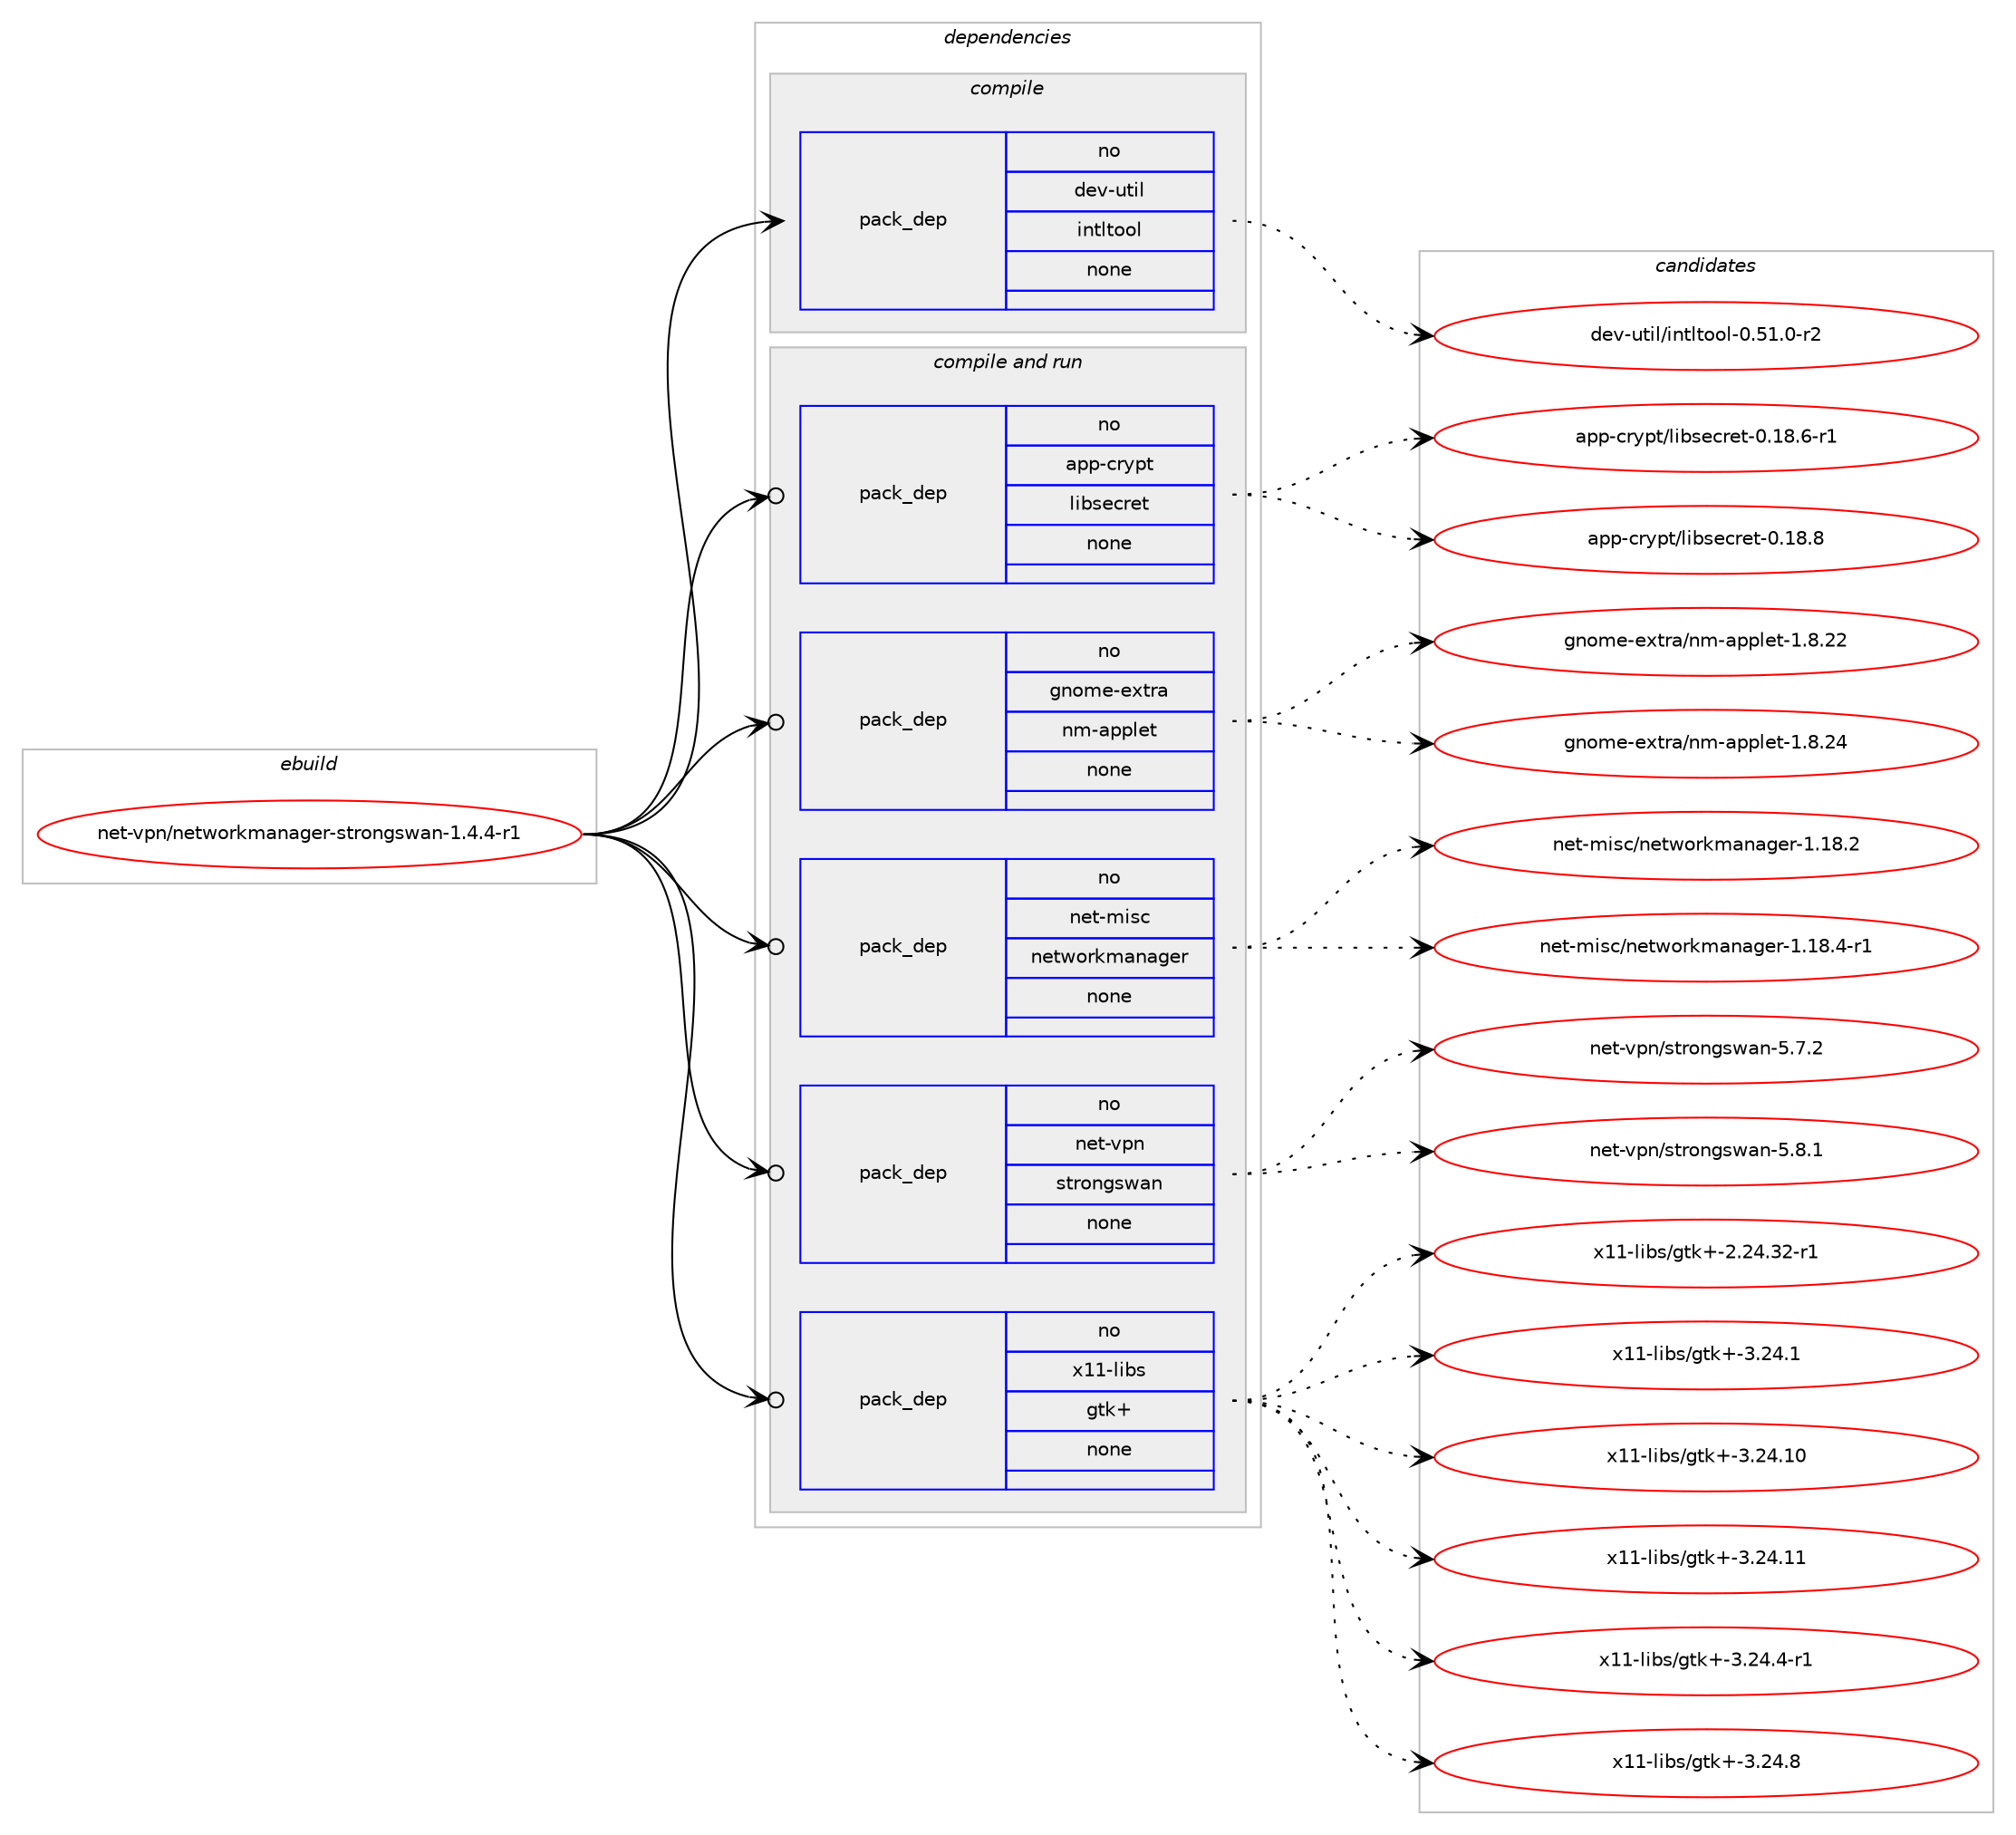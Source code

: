digraph prolog {

# *************
# Graph options
# *************

newrank=true;
concentrate=true;
compound=true;
graph [rankdir=LR,fontname=Helvetica,fontsize=10,ranksep=1.5];#, ranksep=2.5, nodesep=0.2];
edge  [arrowhead=vee];
node  [fontname=Helvetica,fontsize=10];

# **********
# The ebuild
# **********

subgraph cluster_leftcol {
color=gray;
rank=same;
label=<<i>ebuild</i>>;
id [label="net-vpn/networkmanager-strongswan-1.4.4-r1", color=red, width=4, href="../net-vpn/networkmanager-strongswan-1.4.4-r1.svg"];
}

# ****************
# The dependencies
# ****************

subgraph cluster_midcol {
color=gray;
label=<<i>dependencies</i>>;
subgraph cluster_compile {
fillcolor="#eeeeee";
style=filled;
label=<<i>compile</i>>;
subgraph pack622660 {
dependency843103 [label=<<TABLE BORDER="0" CELLBORDER="1" CELLSPACING="0" CELLPADDING="4" WIDTH="220"><TR><TD ROWSPAN="6" CELLPADDING="30">pack_dep</TD></TR><TR><TD WIDTH="110">no</TD></TR><TR><TD>dev-util</TD></TR><TR><TD>intltool</TD></TR><TR><TD>none</TD></TR><TR><TD></TD></TR></TABLE>>, shape=none, color=blue];
}
id:e -> dependency843103:w [weight=20,style="solid",arrowhead="vee"];
}
subgraph cluster_compileandrun {
fillcolor="#eeeeee";
style=filled;
label=<<i>compile and run</i>>;
subgraph pack622661 {
dependency843104 [label=<<TABLE BORDER="0" CELLBORDER="1" CELLSPACING="0" CELLPADDING="4" WIDTH="220"><TR><TD ROWSPAN="6" CELLPADDING="30">pack_dep</TD></TR><TR><TD WIDTH="110">no</TD></TR><TR><TD>app-crypt</TD></TR><TR><TD>libsecret</TD></TR><TR><TD>none</TD></TR><TR><TD></TD></TR></TABLE>>, shape=none, color=blue];
}
id:e -> dependency843104:w [weight=20,style="solid",arrowhead="odotvee"];
subgraph pack622662 {
dependency843105 [label=<<TABLE BORDER="0" CELLBORDER="1" CELLSPACING="0" CELLPADDING="4" WIDTH="220"><TR><TD ROWSPAN="6" CELLPADDING="30">pack_dep</TD></TR><TR><TD WIDTH="110">no</TD></TR><TR><TD>gnome-extra</TD></TR><TR><TD>nm-applet</TD></TR><TR><TD>none</TD></TR><TR><TD></TD></TR></TABLE>>, shape=none, color=blue];
}
id:e -> dependency843105:w [weight=20,style="solid",arrowhead="odotvee"];
subgraph pack622663 {
dependency843106 [label=<<TABLE BORDER="0" CELLBORDER="1" CELLSPACING="0" CELLPADDING="4" WIDTH="220"><TR><TD ROWSPAN="6" CELLPADDING="30">pack_dep</TD></TR><TR><TD WIDTH="110">no</TD></TR><TR><TD>net-misc</TD></TR><TR><TD>networkmanager</TD></TR><TR><TD>none</TD></TR><TR><TD></TD></TR></TABLE>>, shape=none, color=blue];
}
id:e -> dependency843106:w [weight=20,style="solid",arrowhead="odotvee"];
subgraph pack622664 {
dependency843107 [label=<<TABLE BORDER="0" CELLBORDER="1" CELLSPACING="0" CELLPADDING="4" WIDTH="220"><TR><TD ROWSPAN="6" CELLPADDING="30">pack_dep</TD></TR><TR><TD WIDTH="110">no</TD></TR><TR><TD>net-vpn</TD></TR><TR><TD>strongswan</TD></TR><TR><TD>none</TD></TR><TR><TD></TD></TR></TABLE>>, shape=none, color=blue];
}
id:e -> dependency843107:w [weight=20,style="solid",arrowhead="odotvee"];
subgraph pack622665 {
dependency843108 [label=<<TABLE BORDER="0" CELLBORDER="1" CELLSPACING="0" CELLPADDING="4" WIDTH="220"><TR><TD ROWSPAN="6" CELLPADDING="30">pack_dep</TD></TR><TR><TD WIDTH="110">no</TD></TR><TR><TD>x11-libs</TD></TR><TR><TD>gtk+</TD></TR><TR><TD>none</TD></TR><TR><TD></TD></TR></TABLE>>, shape=none, color=blue];
}
id:e -> dependency843108:w [weight=20,style="solid",arrowhead="odotvee"];
}
subgraph cluster_run {
fillcolor="#eeeeee";
style=filled;
label=<<i>run</i>>;
}
}

# **************
# The candidates
# **************

subgraph cluster_choices {
rank=same;
color=gray;
label=<<i>candidates</i>>;

subgraph choice622660 {
color=black;
nodesep=1;
choice1001011184511711610510847105110116108116111111108454846534946484511450 [label="dev-util/intltool-0.51.0-r2", color=red, width=4,href="../dev-util/intltool-0.51.0-r2.svg"];
dependency843103:e -> choice1001011184511711610510847105110116108116111111108454846534946484511450:w [style=dotted,weight="100"];
}
subgraph choice622661 {
color=black;
nodesep=1;
choice971121124599114121112116471081059811510199114101116454846495646544511449 [label="app-crypt/libsecret-0.18.6-r1", color=red, width=4,href="../app-crypt/libsecret-0.18.6-r1.svg"];
choice97112112459911412111211647108105981151019911410111645484649564656 [label="app-crypt/libsecret-0.18.8", color=red, width=4,href="../app-crypt/libsecret-0.18.8.svg"];
dependency843104:e -> choice971121124599114121112116471081059811510199114101116454846495646544511449:w [style=dotted,weight="100"];
dependency843104:e -> choice97112112459911412111211647108105981151019911410111645484649564656:w [style=dotted,weight="100"];
}
subgraph choice622662 {
color=black;
nodesep=1;
choice103110111109101451011201161149747110109459711211210810111645494656465050 [label="gnome-extra/nm-applet-1.8.22", color=red, width=4,href="../gnome-extra/nm-applet-1.8.22.svg"];
choice103110111109101451011201161149747110109459711211210810111645494656465052 [label="gnome-extra/nm-applet-1.8.24", color=red, width=4,href="../gnome-extra/nm-applet-1.8.24.svg"];
dependency843105:e -> choice103110111109101451011201161149747110109459711211210810111645494656465050:w [style=dotted,weight="100"];
dependency843105:e -> choice103110111109101451011201161149747110109459711211210810111645494656465052:w [style=dotted,weight="100"];
}
subgraph choice622663 {
color=black;
nodesep=1;
choice110101116451091051159947110101116119111114107109971109710310111445494649564650 [label="net-misc/networkmanager-1.18.2", color=red, width=4,href="../net-misc/networkmanager-1.18.2.svg"];
choice1101011164510910511599471101011161191111141071099711097103101114454946495646524511449 [label="net-misc/networkmanager-1.18.4-r1", color=red, width=4,href="../net-misc/networkmanager-1.18.4-r1.svg"];
dependency843106:e -> choice110101116451091051159947110101116119111114107109971109710310111445494649564650:w [style=dotted,weight="100"];
dependency843106:e -> choice1101011164510910511599471101011161191111141071099711097103101114454946495646524511449:w [style=dotted,weight="100"];
}
subgraph choice622664 {
color=black;
nodesep=1;
choice110101116451181121104711511611411111010311511997110455346554650 [label="net-vpn/strongswan-5.7.2", color=red, width=4,href="../net-vpn/strongswan-5.7.2.svg"];
choice110101116451181121104711511611411111010311511997110455346564649 [label="net-vpn/strongswan-5.8.1", color=red, width=4,href="../net-vpn/strongswan-5.8.1.svg"];
dependency843107:e -> choice110101116451181121104711511611411111010311511997110455346554650:w [style=dotted,weight="100"];
dependency843107:e -> choice110101116451181121104711511611411111010311511997110455346564649:w [style=dotted,weight="100"];
}
subgraph choice622665 {
color=black;
nodesep=1;
choice12049494510810598115471031161074345504650524651504511449 [label="x11-libs/gtk+-2.24.32-r1", color=red, width=4,href="../x11-libs/gtk+-2.24.32-r1.svg"];
choice12049494510810598115471031161074345514650524649 [label="x11-libs/gtk+-3.24.1", color=red, width=4,href="../x11-libs/gtk+-3.24.1.svg"];
choice1204949451081059811547103116107434551465052464948 [label="x11-libs/gtk+-3.24.10", color=red, width=4,href="../x11-libs/gtk+-3.24.10.svg"];
choice1204949451081059811547103116107434551465052464949 [label="x11-libs/gtk+-3.24.11", color=red, width=4,href="../x11-libs/gtk+-3.24.11.svg"];
choice120494945108105981154710311610743455146505246524511449 [label="x11-libs/gtk+-3.24.4-r1", color=red, width=4,href="../x11-libs/gtk+-3.24.4-r1.svg"];
choice12049494510810598115471031161074345514650524656 [label="x11-libs/gtk+-3.24.8", color=red, width=4,href="../x11-libs/gtk+-3.24.8.svg"];
dependency843108:e -> choice12049494510810598115471031161074345504650524651504511449:w [style=dotted,weight="100"];
dependency843108:e -> choice12049494510810598115471031161074345514650524649:w [style=dotted,weight="100"];
dependency843108:e -> choice1204949451081059811547103116107434551465052464948:w [style=dotted,weight="100"];
dependency843108:e -> choice1204949451081059811547103116107434551465052464949:w [style=dotted,weight="100"];
dependency843108:e -> choice120494945108105981154710311610743455146505246524511449:w [style=dotted,weight="100"];
dependency843108:e -> choice12049494510810598115471031161074345514650524656:w [style=dotted,weight="100"];
}
}

}
